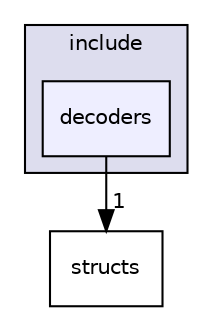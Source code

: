 digraph "decoders" {
  compound=true
  node [ fontsize="10", fontname="Helvetica"];
  edge [ labelfontsize="10", labelfontname="Helvetica"];
  subgraph clusterdir_d44c64559bbebec7f509842c48db8b23 {
    graph [ bgcolor="#ddddee", pencolor="black", label="include" fontname="Helvetica", fontsize="10", URL="dir_d44c64559bbebec7f509842c48db8b23.html"]
  dir_1d1808ef28584e1e6e69a8940fba8a15 [shape=box, label="decoders", style="filled", fillcolor="#eeeeff", pencolor="black", URL="dir_1d1808ef28584e1e6e69a8940fba8a15.html"];
  }
  dir_85e10f8b895e6a9c9197ac15ac307621 [shape=box label="structs" URL="dir_85e10f8b895e6a9c9197ac15ac307621.html"];
  dir_1d1808ef28584e1e6e69a8940fba8a15->dir_85e10f8b895e6a9c9197ac15ac307621 [headlabel="1", labeldistance=1.5 headhref="dir_000005_000001.html"];
}
